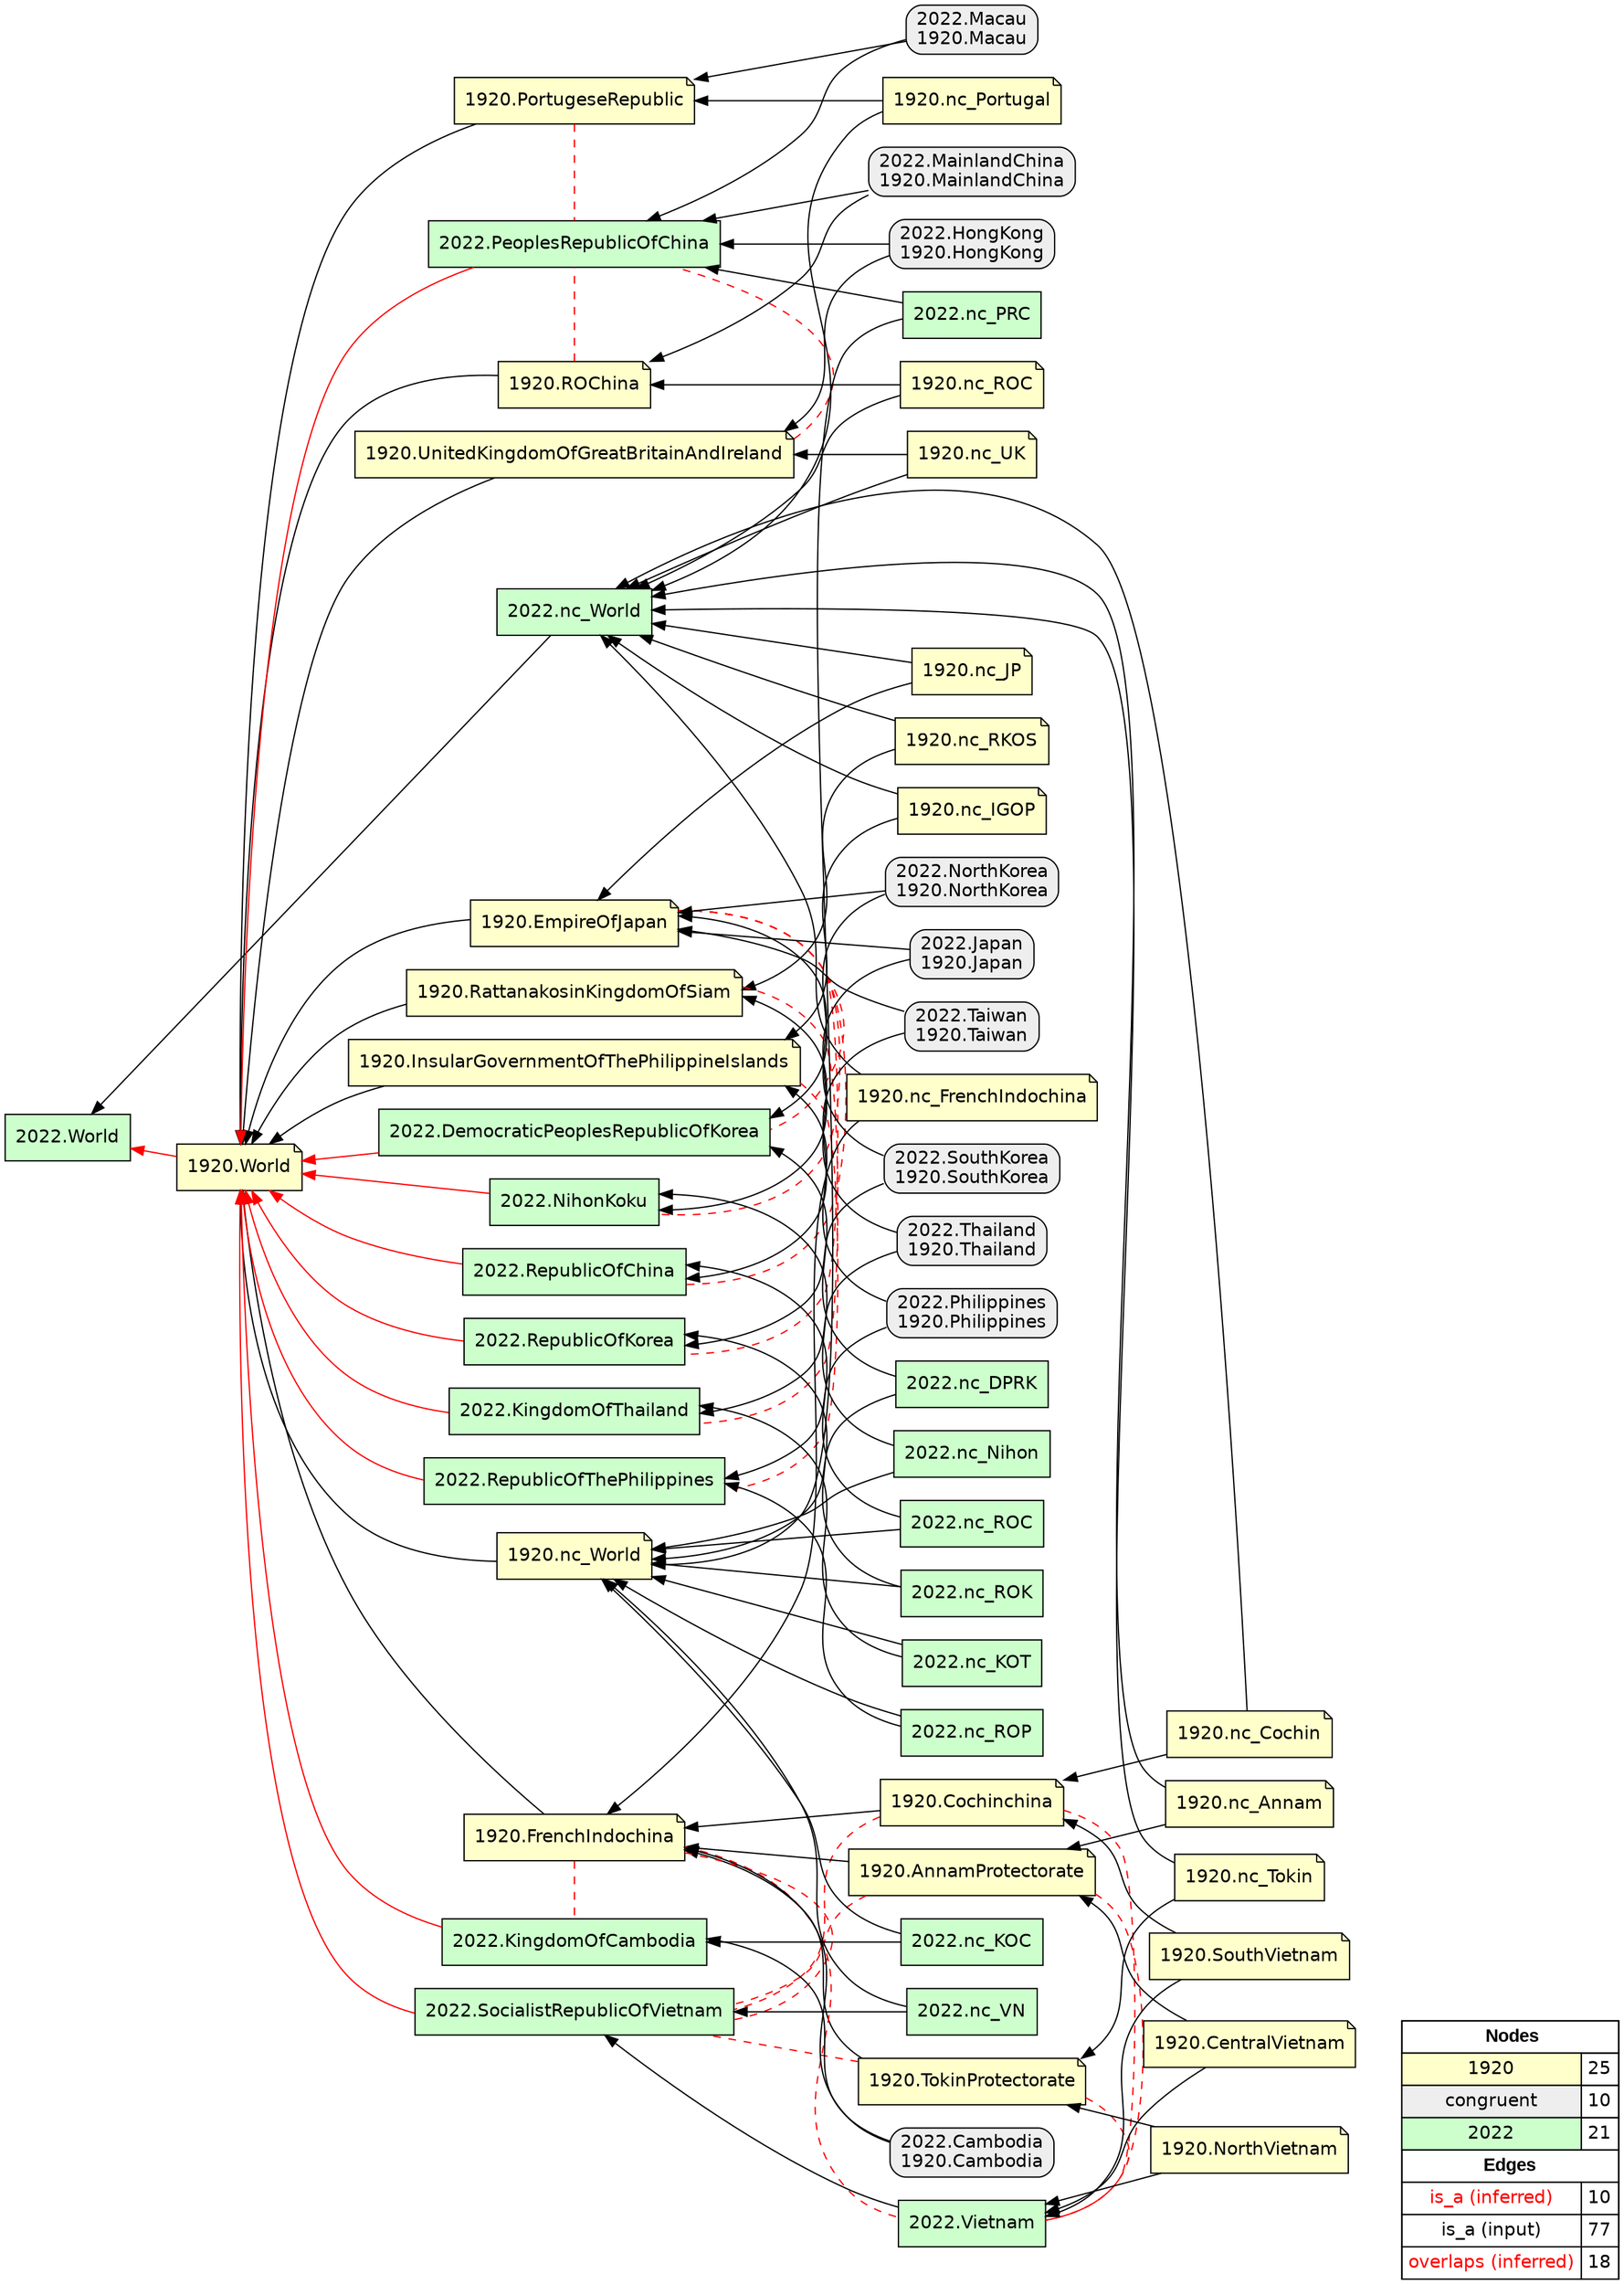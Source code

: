 digraph{
rankdir=RL
node[shape=note style=filled fillcolor="#FFFFCC" fontname="helvetica"] 
"1920.InsularGovernmentOfThePhilippineIslands"
"1920.World"
"1920.nc_Portugal"
"1920.nc_World"
"1920.UnitedKingdomOfGreatBritainAndIreland"
"1920.TokinProtectorate"
"1920.Cochinchina"
"1920.nc_UK"
"1920.nc_Cochin"
"1920.AnnamProtectorate"
"1920.CentralVietnam"
"1920.nc_Tokin"
"1920.nc_RKOS"
"1920.nc_IGOP"
"1920.PortugeseRepublic"
"1920.RattanakosinKingdomOfSiam"
"1920.nc_JP"
"1920.SouthVietnam"
"1920.nc_ROC"
"1920.ROChina"
"1920.FrenchIndochina"
"1920.nc_Annam"
"1920.EmpireOfJapan"
"1920.nc_FrenchIndochina"
"1920.NorthVietnam"
node[shape=box style="filled,rounded" fillcolor="#EEEEEE" fontname="helvetica"] 
"2022.Macau\n1920.Macau"
"2022.Cambodia\n1920.Cambodia"
"2022.Japan\n1920.Japan"
"2022.NorthKorea\n1920.NorthKorea"
"2022.MainlandChina\n1920.MainlandChina"
"2022.HongKong\n1920.HongKong"
"2022.Taiwan\n1920.Taiwan"
"2022.Thailand\n1920.Thailand"
"2022.Philippines\n1920.Philippines"
"2022.SouthKorea\n1920.SouthKorea"
node[shape=box style=filled fillcolor="#CCFFCC" fontname="helvetica"] 
"2022.nc_DPRK"
"2022.nc_VN"
"2022.SocialistRepublicOfVietnam"
"2022.RepublicOfKorea"
"2022.DemocraticPeoplesRepublicOfKorea"
"2022.nc_World"
"2022.PeoplesRepublicOfChina"
"2022.nc_ROC"
"2022.RepublicOfChina"
"2022.nc_ROP"
"2022.KingdomOfCambodia"
"2022.nc_Nihon"
"2022.Vietnam"
"2022.NihonKoku"
"2022.World"
"2022.KingdomOfThailand"
"2022.nc_PRC"
"2022.nc_ROK"
"2022.nc_KOC"
"2022.nc_KOT"
"2022.RepublicOfThePhilippines"
edge[arrowhead=normal style=solid color="#FF0000" constraint=true penwidth=1]
"1920.World" -> "2022.World"
"2022.KingdomOfCambodia" -> "1920.World"
"2022.RepublicOfKorea" -> "1920.World"
"2022.SocialistRepublicOfVietnam" -> "1920.World"
"2022.RepublicOfChina" -> "1920.World"
"2022.KingdomOfThailand" -> "1920.World"
"2022.PeoplesRepublicOfChina" -> "1920.World"
"2022.NihonKoku" -> "1920.World"
"2022.RepublicOfThePhilippines" -> "1920.World"
"2022.DemocraticPeoplesRepublicOfKorea" -> "1920.World"
edge[arrowhead=normal style=solid color="#000000" constraint=true penwidth=1]
"2022.HongKong\n1920.HongKong" -> "2022.PeoplesRepublicOfChina"
"2022.nc_ROC" -> "2022.RepublicOfChina"
"2022.nc_DPRK" -> "2022.DemocraticPeoplesRepublicOfKorea"
"1920.FrenchIndochina" -> "1920.World"
"1920.nc_ROC" -> "1920.ROChina"
"1920.nc_Portugal" -> "2022.nc_World"
"2022.nc_DPRK" -> "1920.nc_World"
"2022.Taiwan\n1920.Taiwan" -> "2022.RepublicOfChina"
"1920.nc_UK" -> "1920.UnitedKingdomOfGreatBritainAndIreland"
"1920.nc_Tokin" -> "1920.TokinProtectorate"
"2022.nc_Nihon" -> "1920.nc_World"
"2022.Philippines\n1920.Philippines" -> "2022.RepublicOfThePhilippines"
"2022.nc_ROK" -> "2022.RepublicOfKorea"
"1920.nc_Portugal" -> "1920.PortugeseRepublic"
"1920.NorthVietnam" -> "2022.Vietnam"
"1920.nc_Annam" -> "1920.AnnamProtectorate"
"2022.nc_Nihon" -> "2022.NihonKoku"
"1920.SouthVietnam" -> "2022.Vietnam"
"2022.Macau\n1920.Macau" -> "2022.PeoplesRepublicOfChina"
"2022.nc_ROP" -> "1920.nc_World"
"1920.NorthVietnam" -> "1920.TokinProtectorate"
"2022.nc_KOT" -> "2022.KingdomOfThailand"
"2022.Japan\n1920.Japan" -> "2022.NihonKoku"
"1920.nc_RKOS" -> "1920.RattanakosinKingdomOfSiam"
"2022.NorthKorea\n1920.NorthKorea" -> "2022.DemocraticPeoplesRepublicOfKorea"
"1920.Cochinchina" -> "1920.FrenchIndochina"
"2022.Thailand\n1920.Thailand" -> "1920.RattanakosinKingdomOfSiam"
"1920.EmpireOfJapan" -> "1920.World"
"2022.SouthKorea\n1920.SouthKorea" -> "2022.RepublicOfKorea"
"1920.nc_RKOS" -> "2022.nc_World"
"1920.CentralVietnam" -> "1920.AnnamProtectorate"
"1920.nc_Tokin" -> "2022.nc_World"
"2022.nc_PRC" -> "1920.nc_World"
"2022.nc_ROC" -> "1920.nc_World"
"1920.nc_Annam" -> "2022.nc_World"
"2022.HongKong\n1920.HongKong" -> "1920.UnitedKingdomOfGreatBritainAndIreland"
"1920.PortugeseRepublic" -> "1920.World"
"1920.SouthVietnam" -> "1920.Cochinchina"
"2022.MainlandChina\n1920.MainlandChina" -> "2022.PeoplesRepublicOfChina"
"1920.ROChina" -> "1920.World"
"1920.AnnamProtectorate" -> "1920.FrenchIndochina"
"1920.nc_Cochin" -> "1920.Cochinchina"
"2022.nc_ROK" -> "1920.nc_World"
"2022.Thailand\n1920.Thailand" -> "2022.KingdomOfThailand"
"1920.nc_JP" -> "2022.nc_World"
"1920.nc_World" -> "1920.World"
"1920.nc_FrenchIndochina" -> "1920.FrenchIndochina"
"1920.nc_FrenchIndochina" -> "2022.nc_World"
"2022.Taiwan\n1920.Taiwan" -> "1920.EmpireOfJapan"
"1920.UnitedKingdomOfGreatBritainAndIreland" -> "1920.World"
"2022.Cambodia\n1920.Cambodia" -> "2022.KingdomOfCambodia"
"1920.nc_UK" -> "2022.nc_World"
"2022.nc_VN" -> "2022.SocialistRepublicOfVietnam"
"2022.nc_VN" -> "1920.nc_World"
"2022.nc_World" -> "2022.World"
"1920.nc_JP" -> "1920.EmpireOfJapan"
"2022.Vietnam" -> "2022.SocialistRepublicOfVietnam"
"2022.nc_KOT" -> "1920.nc_World"
"2022.nc_KOC" -> "1920.nc_World"
"2022.Japan\n1920.Japan" -> "1920.EmpireOfJapan"
"1920.TokinProtectorate" -> "1920.FrenchIndochina"
"1920.nc_Cochin" -> "2022.nc_World"
"1920.nc_IGOP" -> "2022.nc_World"
"1920.RattanakosinKingdomOfSiam" -> "1920.World"
"1920.nc_IGOP" -> "1920.InsularGovernmentOfThePhilippineIslands"
"2022.MainlandChina\n1920.MainlandChina" -> "1920.ROChina"
"1920.InsularGovernmentOfThePhilippineIslands" -> "1920.World"
"2022.nc_ROP" -> "2022.RepublicOfThePhilippines"
"1920.CentralVietnam" -> "2022.Vietnam"
"2022.SouthKorea\n1920.SouthKorea" -> "1920.EmpireOfJapan"
"2022.Cambodia\n1920.Cambodia" -> "1920.FrenchIndochina"
"2022.NorthKorea\n1920.NorthKorea" -> "1920.EmpireOfJapan"
"2022.nc_KOC" -> "2022.KingdomOfCambodia"
"2022.Philippines\n1920.Philippines" -> "1920.InsularGovernmentOfThePhilippineIslands"
"2022.Macau\n1920.Macau" -> "1920.PortugeseRepublic"
"1920.nc_ROC" -> "2022.nc_World"
"2022.nc_PRC" -> "2022.PeoplesRepublicOfChina"
edge[arrowhead=normal style=dotted color="#000000" constraint=true penwidth=1]
edge[arrowhead=none style=dashed color="#FF0000" constraint=false penwidth=1]
"1920.PortugeseRepublic" -> "2022.PeoplesRepublicOfChina"
"1920.EmpireOfJapan" -> "2022.RepublicOfKorea"
"1920.AnnamProtectorate" -> "2022.Vietnam"
"1920.EmpireOfJapan" -> "2022.NihonKoku"
"1920.AnnamProtectorate" -> "2022.SocialistRepublicOfVietnam"
"1920.FrenchIndochina" -> "2022.Vietnam"
"1920.UnitedKingdomOfGreatBritainAndIreland" -> "2022.PeoplesRepublicOfChina"
"1920.FrenchIndochina" -> "2022.KingdomOfCambodia"
"1920.RattanakosinKingdomOfSiam" -> "2022.KingdomOfThailand"
"1920.Cochinchina" -> "2022.Vietnam"
"1920.TokinProtectorate" -> "2022.Vietnam"
"1920.FrenchIndochina" -> "2022.SocialistRepublicOfVietnam"
"1920.EmpireOfJapan" -> "2022.RepublicOfChina"
"1920.ROChina" -> "2022.PeoplesRepublicOfChina"
"1920.Cochinchina" -> "2022.SocialistRepublicOfVietnam"
"1920.EmpireOfJapan" -> "2022.DemocraticPeoplesRepublicOfKorea"
"1920.InsularGovernmentOfThePhilippineIslands" -> "2022.RepublicOfThePhilippines"
"1920.TokinProtectorate" -> "2022.SocialistRepublicOfVietnam"
node[shape=box] 
{rank=source Legend [fillcolor= white margin=0 label=< 
 <TABLE BORDER="0" CELLBORDER="1" CELLSPACING="0" CELLPADDING="4"> 
<TR> <TD COLSPAN="2"><font face="Arial Black"> Nodes</font></TD> </TR> 
<TR> 
 <TD bgcolor="#FFFFCC" fontname="helvetica">1920</TD> 
 <TD>25</TD> 
 </TR> 
<TR> 
 <TD bgcolor="#EEEEEE" fontname="helvetica">congruent</TD> 
 <TD>10</TD> 
 </TR> 
<TR> 
 <TD bgcolor="#CCFFCC" fontname="helvetica">2022</TD> 
 <TD>21</TD> 
 </TR> 
<TR> <TD COLSPAN="2"><font face = "Arial Black"> Edges </font></TD> </TR> 
<TR> 
 <TD><font color ="#FF0000">is_a (inferred)</font></TD><TD>10</TD>
</TR>
<TR> 
 <TD><font color ="#000000">is_a (input)</font></TD><TD>77</TD>
</TR>
<TR> 
 <TD><font color ="#FF0000">overlaps (inferred)</font></TD><TD>18</TD>
</TR>
</TABLE> 
 >] } 
}